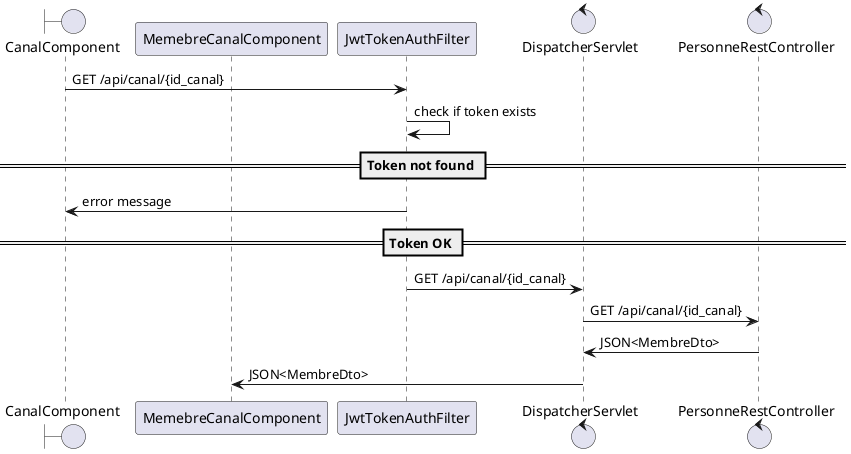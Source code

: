 == listerMembresDuCanal ==

@startuml

boundary CanalComponent
participant MemebreCanalComponent
participant JwtTokenAuthFilter
control DispatcherServlet 
control PersonneRestController 

CanalComponent -> JwtTokenAuthFilter : GET /api/canal/{id_canal}
JwtTokenAuthFilter -> JwtTokenAuthFilter : check if token exists
==Token not found ==
JwtTokenAuthFilter -> CanalComponent : error message 
==Token OK ==
JwtTokenAuthFilter -> DispatcherServlet : GET /api/canal/{id_canal}
DispatcherServlet -> PersonneRestController : GET /api/canal/{id_canal}
PersonneRestController -> DispatcherServlet : JSON<MembreDto>
DispatcherServlet -> MemebreCanalComponent : JSON<MembreDto>
@enduml